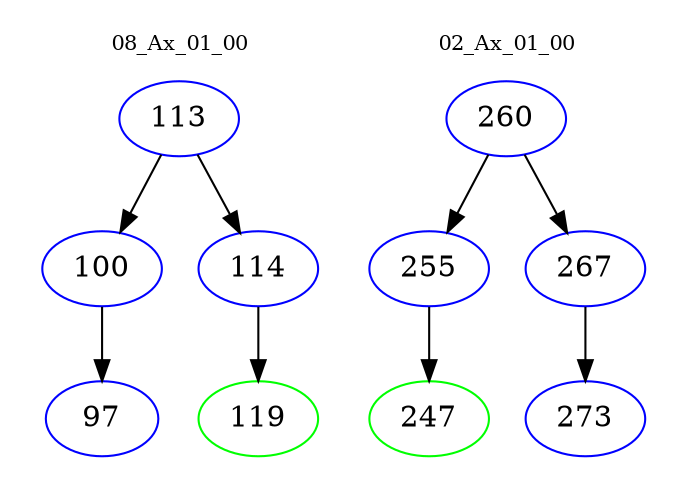digraph{
subgraph cluster_0 {
color = white
label = "08_Ax_01_00";
fontsize=10;
T0_113 [label="113", color="blue"]
T0_113 -> T0_100 [color="black"]
T0_100 [label="100", color="blue"]
T0_100 -> T0_97 [color="black"]
T0_97 [label="97", color="blue"]
T0_113 -> T0_114 [color="black"]
T0_114 [label="114", color="blue"]
T0_114 -> T0_119 [color="black"]
T0_119 [label="119", color="green"]
}
subgraph cluster_1 {
color = white
label = "02_Ax_01_00";
fontsize=10;
T1_260 [label="260", color="blue"]
T1_260 -> T1_255 [color="black"]
T1_255 [label="255", color="blue"]
T1_255 -> T1_247 [color="black"]
T1_247 [label="247", color="green"]
T1_260 -> T1_267 [color="black"]
T1_267 [label="267", color="blue"]
T1_267 -> T1_273 [color="black"]
T1_273 [label="273", color="blue"]
}
}
